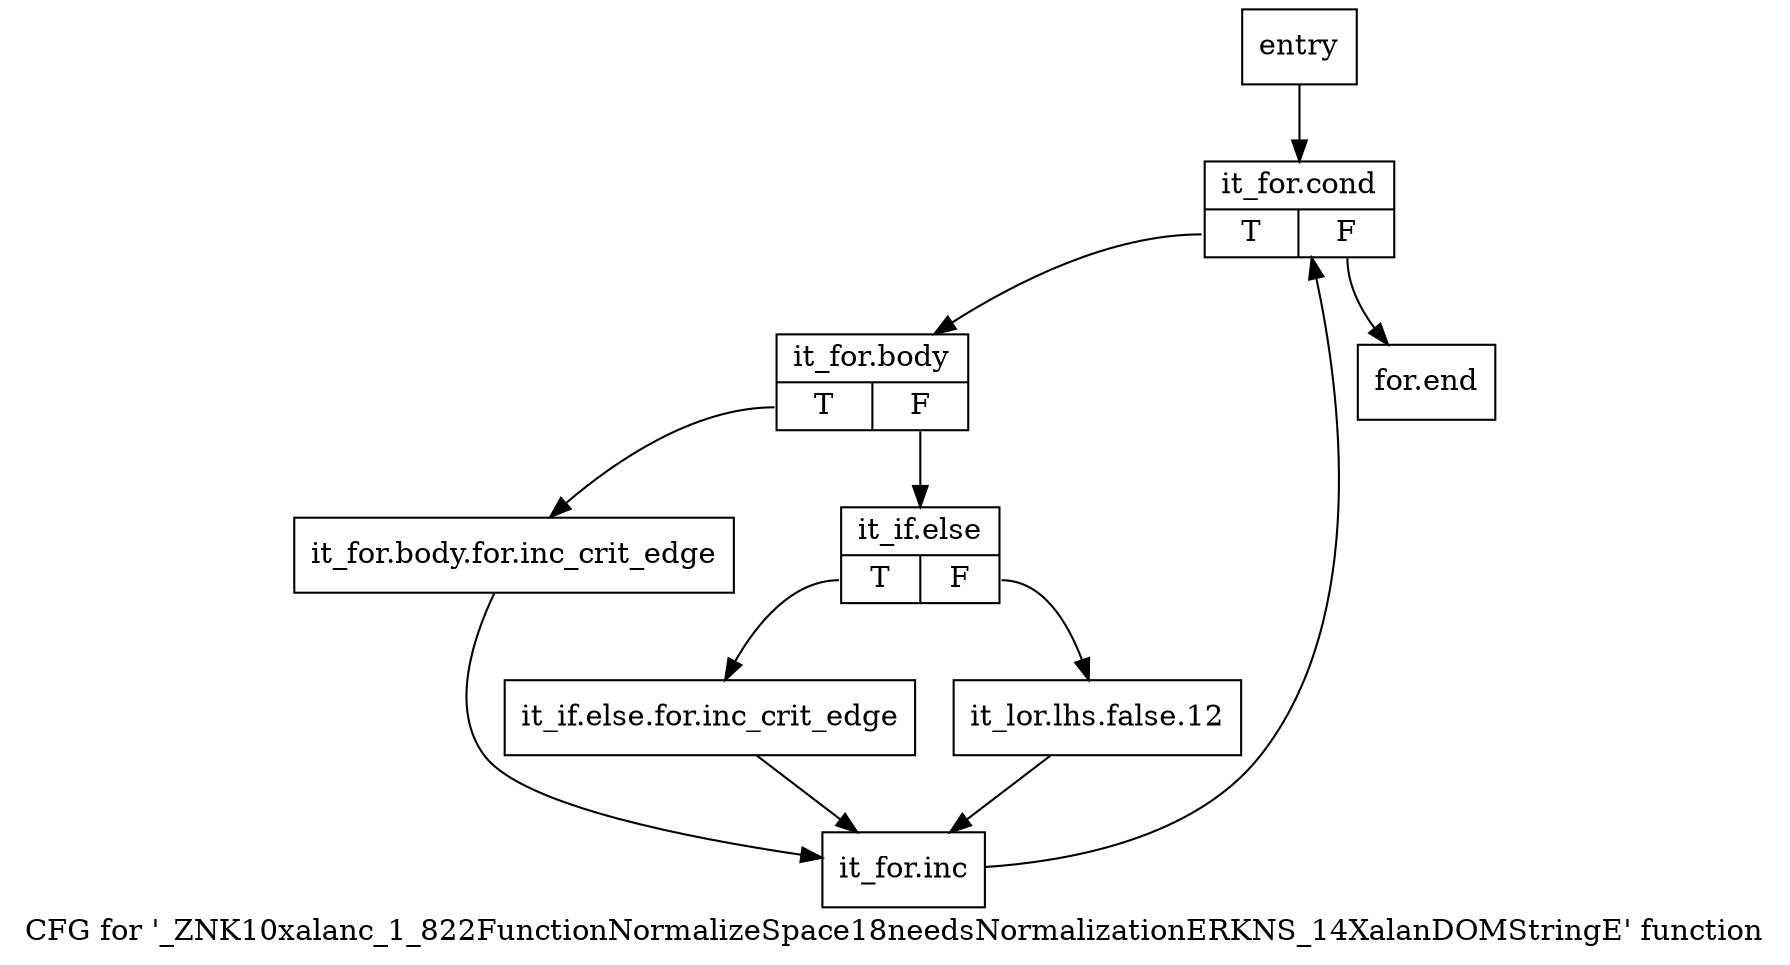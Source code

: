 digraph "CFG for '_ZNK10xalanc_1_822FunctionNormalizeSpace18needsNormalizationERKNS_14XalanDOMStringE' function" {
	label="CFG for '_ZNK10xalanc_1_822FunctionNormalizeSpace18needsNormalizationERKNS_14XalanDOMStringE' function";

	Node0x6253c00 [shape=record,label="{entry}"];
	Node0x6253c00 -> Node0x6253c50;
	Node0x6253c50 [shape=record,label="{it_for.cond|{<s0>T|<s1>F}}"];
	Node0x6253c50:s0 -> Node0x6253ca0;
	Node0x6253c50:s1 -> Node0x6253e80;
	Node0x6253ca0 [shape=record,label="{it_for.body|{<s0>T|<s1>F}}"];
	Node0x6253ca0:s0 -> Node0x6253cf0;
	Node0x6253ca0:s1 -> Node0x6253d40;
	Node0x6253cf0 [shape=record,label="{it_for.body.for.inc_crit_edge}"];
	Node0x6253cf0 -> Node0x6253e30;
	Node0x6253d40 [shape=record,label="{it_if.else|{<s0>T|<s1>F}}"];
	Node0x6253d40:s0 -> Node0x6253d90;
	Node0x6253d40:s1 -> Node0x6253de0;
	Node0x6253d90 [shape=record,label="{it_if.else.for.inc_crit_edge}"];
	Node0x6253d90 -> Node0x6253e30;
	Node0x6253de0 [shape=record,label="{it_lor.lhs.false.12}"];
	Node0x6253de0 -> Node0x6253e30;
	Node0x6253e30 [shape=record,label="{it_for.inc}"];
	Node0x6253e30 -> Node0x6253c50;
	Node0x6253e80 [shape=record,label="{for.end}"];
}
